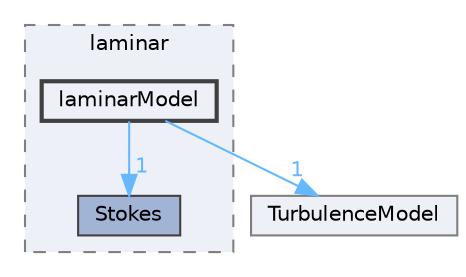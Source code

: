 digraph "src/TurbulenceModels/turbulenceModels/laminar/laminarModel"
{
 // LATEX_PDF_SIZE
  bgcolor="transparent";
  edge [fontname=Helvetica,fontsize=10,labelfontname=Helvetica,labelfontsize=10];
  node [fontname=Helvetica,fontsize=10,shape=box,height=0.2,width=0.4];
  compound=true
  subgraph clusterdir_ed53039aa445a8005a2a7b1a43c7904d {
    graph [ bgcolor="#edf0f7", pencolor="grey50", label="laminar", fontname=Helvetica,fontsize=10 style="filled,dashed", URL="dir_ed53039aa445a8005a2a7b1a43c7904d.html",tooltip=""]
  dir_2845310fcda78ba131b0efe199a7c1d4 [label="Stokes", fillcolor="#a2b4d6", color="grey25", style="filled", URL="dir_2845310fcda78ba131b0efe199a7c1d4.html",tooltip=""];
  dir_6de2f4e401c036f5ee61e389e7ad7f69 [label="laminarModel", fillcolor="#edf0f7", color="grey25", style="filled,bold", URL="dir_6de2f4e401c036f5ee61e389e7ad7f69.html",tooltip=""];
  }
  dir_f4ac237440903b58b2b7b64b0e39044f [label="TurbulenceModel", fillcolor="#edf0f7", color="grey50", style="filled", URL="dir_f4ac237440903b58b2b7b64b0e39044f.html",tooltip=""];
  dir_6de2f4e401c036f5ee61e389e7ad7f69->dir_2845310fcda78ba131b0efe199a7c1d4 [headlabel="1", labeldistance=1.5 headhref="dir_002088_003780.html" href="dir_002088_003780.html" color="steelblue1" fontcolor="steelblue1"];
  dir_6de2f4e401c036f5ee61e389e7ad7f69->dir_f4ac237440903b58b2b7b64b0e39044f [headlabel="1", labeldistance=1.5 headhref="dir_002088_004140.html" href="dir_002088_004140.html" color="steelblue1" fontcolor="steelblue1"];
}
